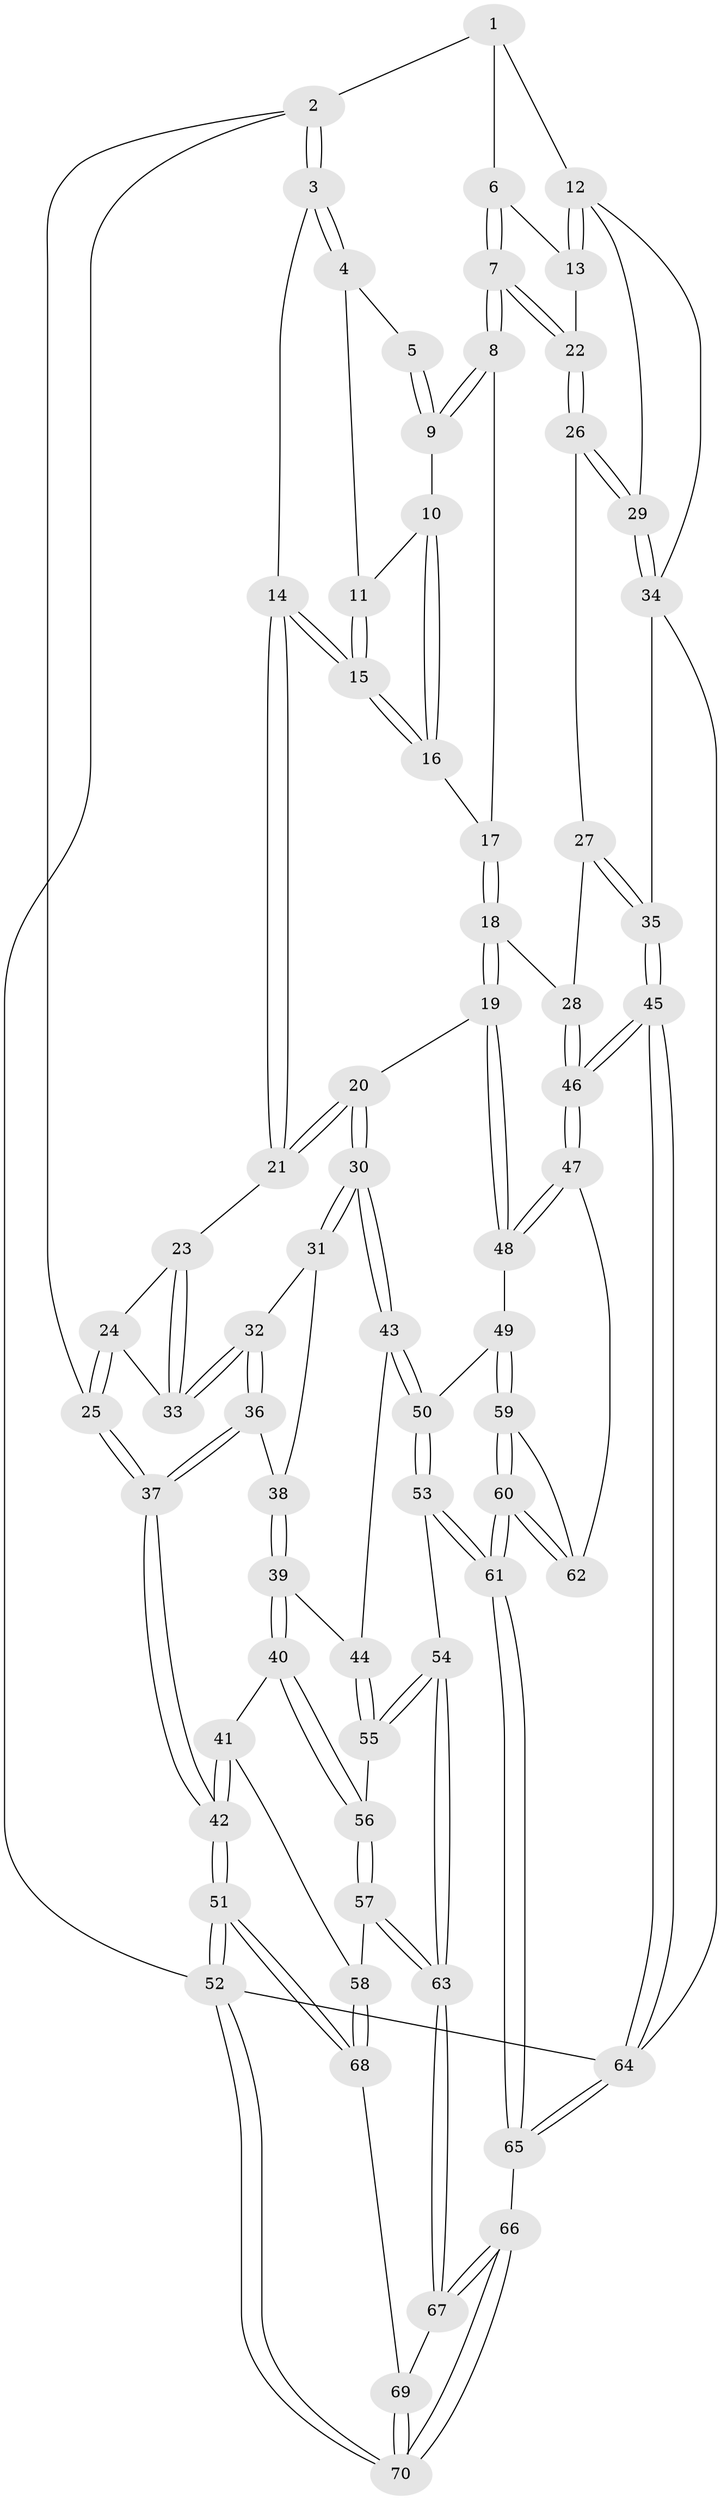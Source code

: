 // coarse degree distribution, {2: 0.046511627906976744, 4: 0.4883720930232558, 5: 0.023255813953488372, 3: 0.4418604651162791}
// Generated by graph-tools (version 1.1) at 2025/38/03/04/25 23:38:31]
// undirected, 70 vertices, 171 edges
graph export_dot {
  node [color=gray90,style=filled];
  1 [pos="+0.8108351492458941+0"];
  2 [pos="+0+0"];
  3 [pos="+0+0"];
  4 [pos="+0.48330737084845576+0"];
  5 [pos="+0.5875231586839865+0"];
  6 [pos="+0.7980258277860285+0"];
  7 [pos="+0.6600004873170877+0.197917654694952"];
  8 [pos="+0.6554248107308547+0.19504690980281003"];
  9 [pos="+0.6363037357878586+0.1539632766469029"];
  10 [pos="+0.48243201349101655+0.045701629018475666"];
  11 [pos="+0.4648861108195649+0"];
  12 [pos="+1+0.26631414190052416"];
  13 [pos="+0.854880170407901+0.17966621199414246"];
  14 [pos="+0.2507812965644967+0.1696266329883532"];
  15 [pos="+0.27533320086380286+0.16827431399694737"];
  16 [pos="+0.40331625429301676+0.1898365364306267"];
  17 [pos="+0.43919983358401343+0.2118648119790896"];
  18 [pos="+0.4585569638780417+0.49142098989978306"];
  19 [pos="+0.4502140501228285+0.49411791185413095"];
  20 [pos="+0.3630925939178424+0.49688997195449336"];
  21 [pos="+0.22702706998795946+0.3825463101733727"];
  22 [pos="+0.6623698226228956+0.20033266321701024"];
  23 [pos="+0.22017220330496054+0.38481593947537446"];
  24 [pos="+0+0.4027565426886656"];
  25 [pos="+0+0.4031009120864191"];
  26 [pos="+0.6515419903638218+0.3709289744758491"];
  27 [pos="+0.6431701718987423+0.3936558620233851"];
  28 [pos="+0.5241659136668355+0.49448027317144466"];
  29 [pos="+1+0.3499439254919213"];
  30 [pos="+0.3074717068269574+0.5792108218614305"];
  31 [pos="+0.20562589702925627+0.5861950363825317"];
  32 [pos="+0.1360808379701769+0.553206716287955"];
  33 [pos="+0.13787652649971424+0.5444468508352052"];
  34 [pos="+1+0.6073161948420347"];
  35 [pos="+0.9702095189874195+0.6182930316864386"];
  36 [pos="+0.08792497071763941+0.5931981843764456"];
  37 [pos="+0+0.6108226168869272"];
  38 [pos="+0.14517405221922242+0.6399587324976572"];
  39 [pos="+0.16116482078657218+0.6890543781635542"];
  40 [pos="+0.128856872336604+0.7235411210042273"];
  41 [pos="+0.10933080998393055+0.7226408601975193"];
  42 [pos="+0+0.6597590336893973"];
  43 [pos="+0.29686248548646554+0.6235206221975268"];
  44 [pos="+0.2215400448723103+0.6869021313230094"];
  45 [pos="+0.7374923317023392+0.7788316304249788"];
  46 [pos="+0.7147009686587292+0.7678904452905291"];
  47 [pos="+0.6229558067143638+0.7817780311792846"];
  48 [pos="+0.44097997544852063+0.7272864251450422"];
  49 [pos="+0.3687831290243399+0.7760657216005751"];
  50 [pos="+0.35608881515487095+0.7733283222477412"];
  51 [pos="+0+0.8067415937974424"];
  52 [pos="+0+1"];
  53 [pos="+0.31581783520782086+0.7952601677601775"];
  54 [pos="+0.25925342819816527+0.8237183652270204"];
  55 [pos="+0.2457762188664752+0.8074762433397946"];
  56 [pos="+0.14784839593088597+0.7667052369186407"];
  57 [pos="+0.11092941028967622+0.8410681536488621"];
  58 [pos="+0.06815908465353614+0.8546072715597719"];
  59 [pos="+0.38913915804149024+0.8068851518810076"];
  60 [pos="+0.42118042793164595+0.974113459109451"];
  61 [pos="+0.40720628096415246+1"];
  62 [pos="+0.525067903456465+0.8372337781076779"];
  63 [pos="+0.2387457993217758+0.8879345262002768"];
  64 [pos="+0.7637515879563795+1"];
  65 [pos="+0.3790947751437938+1"];
  66 [pos="+0.343009290962612+1"];
  67 [pos="+0.24053555968223425+0.9055557888940886"];
  68 [pos="+0.059598381644358926+0.8584710895448892"];
  69 [pos="+0.10120517892171944+0.9267112890078613"];
  70 [pos="+0.07146279663235125+1"];
  1 -- 2;
  1 -- 6;
  1 -- 12;
  2 -- 3;
  2 -- 3;
  2 -- 25;
  2 -- 52;
  3 -- 4;
  3 -- 4;
  3 -- 14;
  4 -- 5;
  4 -- 11;
  5 -- 9;
  5 -- 9;
  6 -- 7;
  6 -- 7;
  6 -- 13;
  7 -- 8;
  7 -- 8;
  7 -- 22;
  7 -- 22;
  8 -- 9;
  8 -- 9;
  8 -- 17;
  9 -- 10;
  10 -- 11;
  10 -- 16;
  10 -- 16;
  11 -- 15;
  11 -- 15;
  12 -- 13;
  12 -- 13;
  12 -- 29;
  12 -- 34;
  13 -- 22;
  14 -- 15;
  14 -- 15;
  14 -- 21;
  14 -- 21;
  15 -- 16;
  15 -- 16;
  16 -- 17;
  17 -- 18;
  17 -- 18;
  18 -- 19;
  18 -- 19;
  18 -- 28;
  19 -- 20;
  19 -- 48;
  19 -- 48;
  20 -- 21;
  20 -- 21;
  20 -- 30;
  20 -- 30;
  21 -- 23;
  22 -- 26;
  22 -- 26;
  23 -- 24;
  23 -- 33;
  23 -- 33;
  24 -- 25;
  24 -- 25;
  24 -- 33;
  25 -- 37;
  25 -- 37;
  26 -- 27;
  26 -- 29;
  26 -- 29;
  27 -- 28;
  27 -- 35;
  27 -- 35;
  28 -- 46;
  28 -- 46;
  29 -- 34;
  29 -- 34;
  30 -- 31;
  30 -- 31;
  30 -- 43;
  30 -- 43;
  31 -- 32;
  31 -- 38;
  32 -- 33;
  32 -- 33;
  32 -- 36;
  32 -- 36;
  34 -- 35;
  34 -- 64;
  35 -- 45;
  35 -- 45;
  36 -- 37;
  36 -- 37;
  36 -- 38;
  37 -- 42;
  37 -- 42;
  38 -- 39;
  38 -- 39;
  39 -- 40;
  39 -- 40;
  39 -- 44;
  40 -- 41;
  40 -- 56;
  40 -- 56;
  41 -- 42;
  41 -- 42;
  41 -- 58;
  42 -- 51;
  42 -- 51;
  43 -- 44;
  43 -- 50;
  43 -- 50;
  44 -- 55;
  44 -- 55;
  45 -- 46;
  45 -- 46;
  45 -- 64;
  45 -- 64;
  46 -- 47;
  46 -- 47;
  47 -- 48;
  47 -- 48;
  47 -- 62;
  48 -- 49;
  49 -- 50;
  49 -- 59;
  49 -- 59;
  50 -- 53;
  50 -- 53;
  51 -- 52;
  51 -- 52;
  51 -- 68;
  51 -- 68;
  52 -- 70;
  52 -- 70;
  52 -- 64;
  53 -- 54;
  53 -- 61;
  53 -- 61;
  54 -- 55;
  54 -- 55;
  54 -- 63;
  54 -- 63;
  55 -- 56;
  56 -- 57;
  56 -- 57;
  57 -- 58;
  57 -- 63;
  57 -- 63;
  58 -- 68;
  58 -- 68;
  59 -- 60;
  59 -- 60;
  59 -- 62;
  60 -- 61;
  60 -- 61;
  60 -- 62;
  60 -- 62;
  61 -- 65;
  61 -- 65;
  63 -- 67;
  63 -- 67;
  64 -- 65;
  64 -- 65;
  65 -- 66;
  66 -- 67;
  66 -- 67;
  66 -- 70;
  66 -- 70;
  67 -- 69;
  68 -- 69;
  69 -- 70;
  69 -- 70;
}
